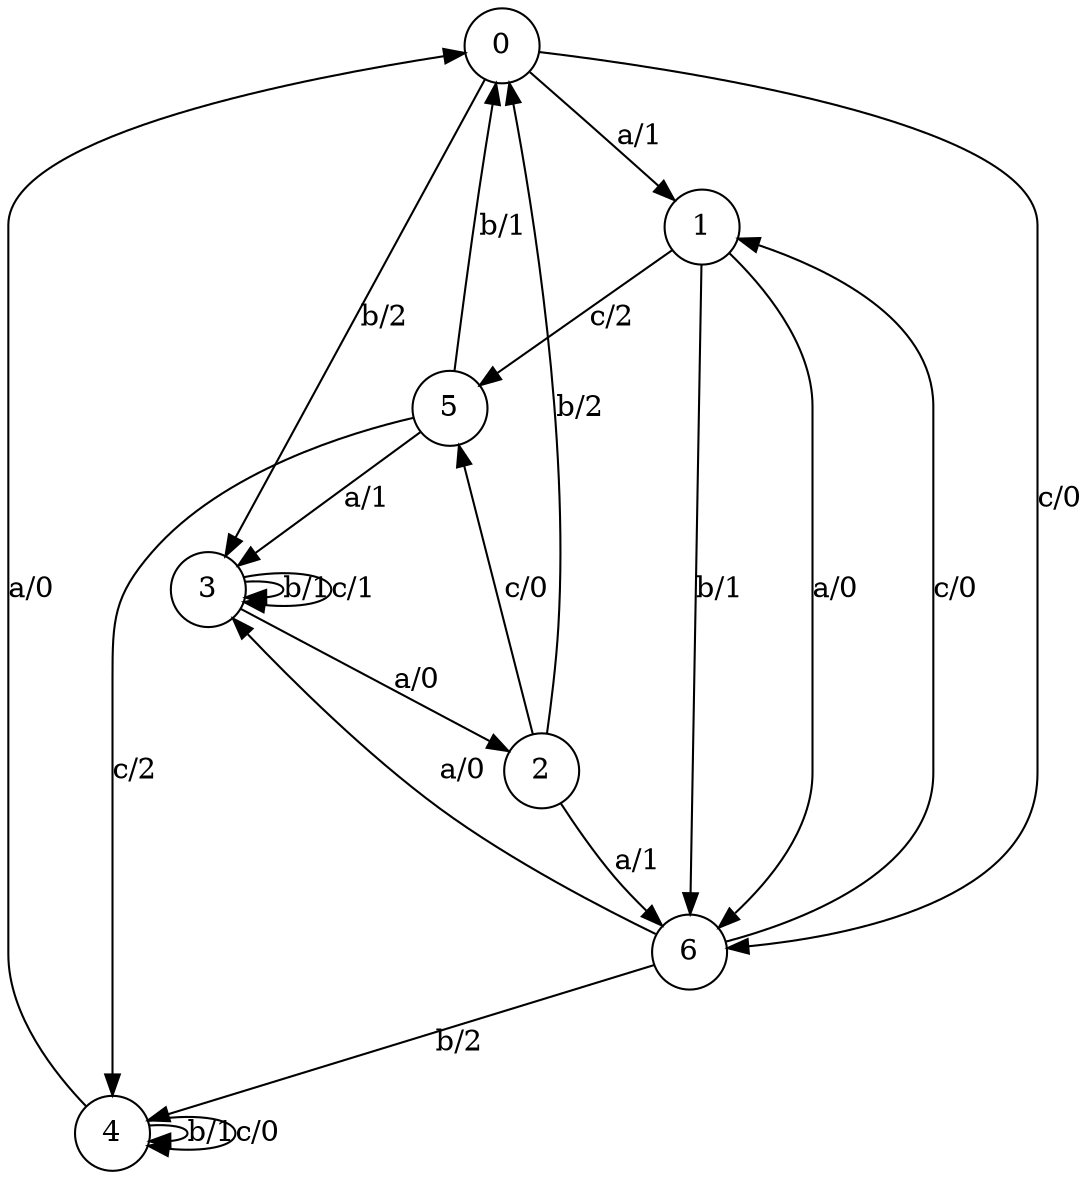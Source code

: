 digraph fsm{
	s_0 [label="0" shape="circle"]
	s_1 [label="1" shape="circle"]
	s_2 [label="2" shape="circle"]
	s_3 [label="3" shape="circle"]
	s_4 [label="4" shape="circle"]
	s_5 [label="5" shape="circle"]
	s_6 [label="6" shape="circle"]
	
	s_0 -> s_1[label="a/1"]
	
	s_1 -> s_6[label="a/0"]
	
	s_3 -> s_3[label="b/1"]
	
	s_3 -> s_2[label="a/0"]
	
	s_1 -> s_5[label="c/2"]
	
	s_6 -> s_1[label="c/0"]
	
	s_4 -> s_4[label="b/1"]
	
	s_2 -> s_6[label="a/1"]
	
	s_5 -> s_3[label="a/1"]
	
	s_2 -> s_5[label="c/0"]
	
	s_6 -> s_4[label="b/2"]
	
	s_0 -> s_3[label="b/2"]
	
	s_1 -> s_6[label="b/1"]
	
	s_3 -> s_3[label="c/1"]
	
	s_5 -> s_0[label="b/1"]
	
	s_4 -> s_4[label="c/0"]
	
	s_0 -> s_6[label="c/0"]
	
	s_5 -> s_4[label="c/2"]
	
	s_6 -> s_3[label="a/0"]
	
	s_4 -> s_0[label="a/0"]
	
	s_2 -> s_0[label="b/2"]
}